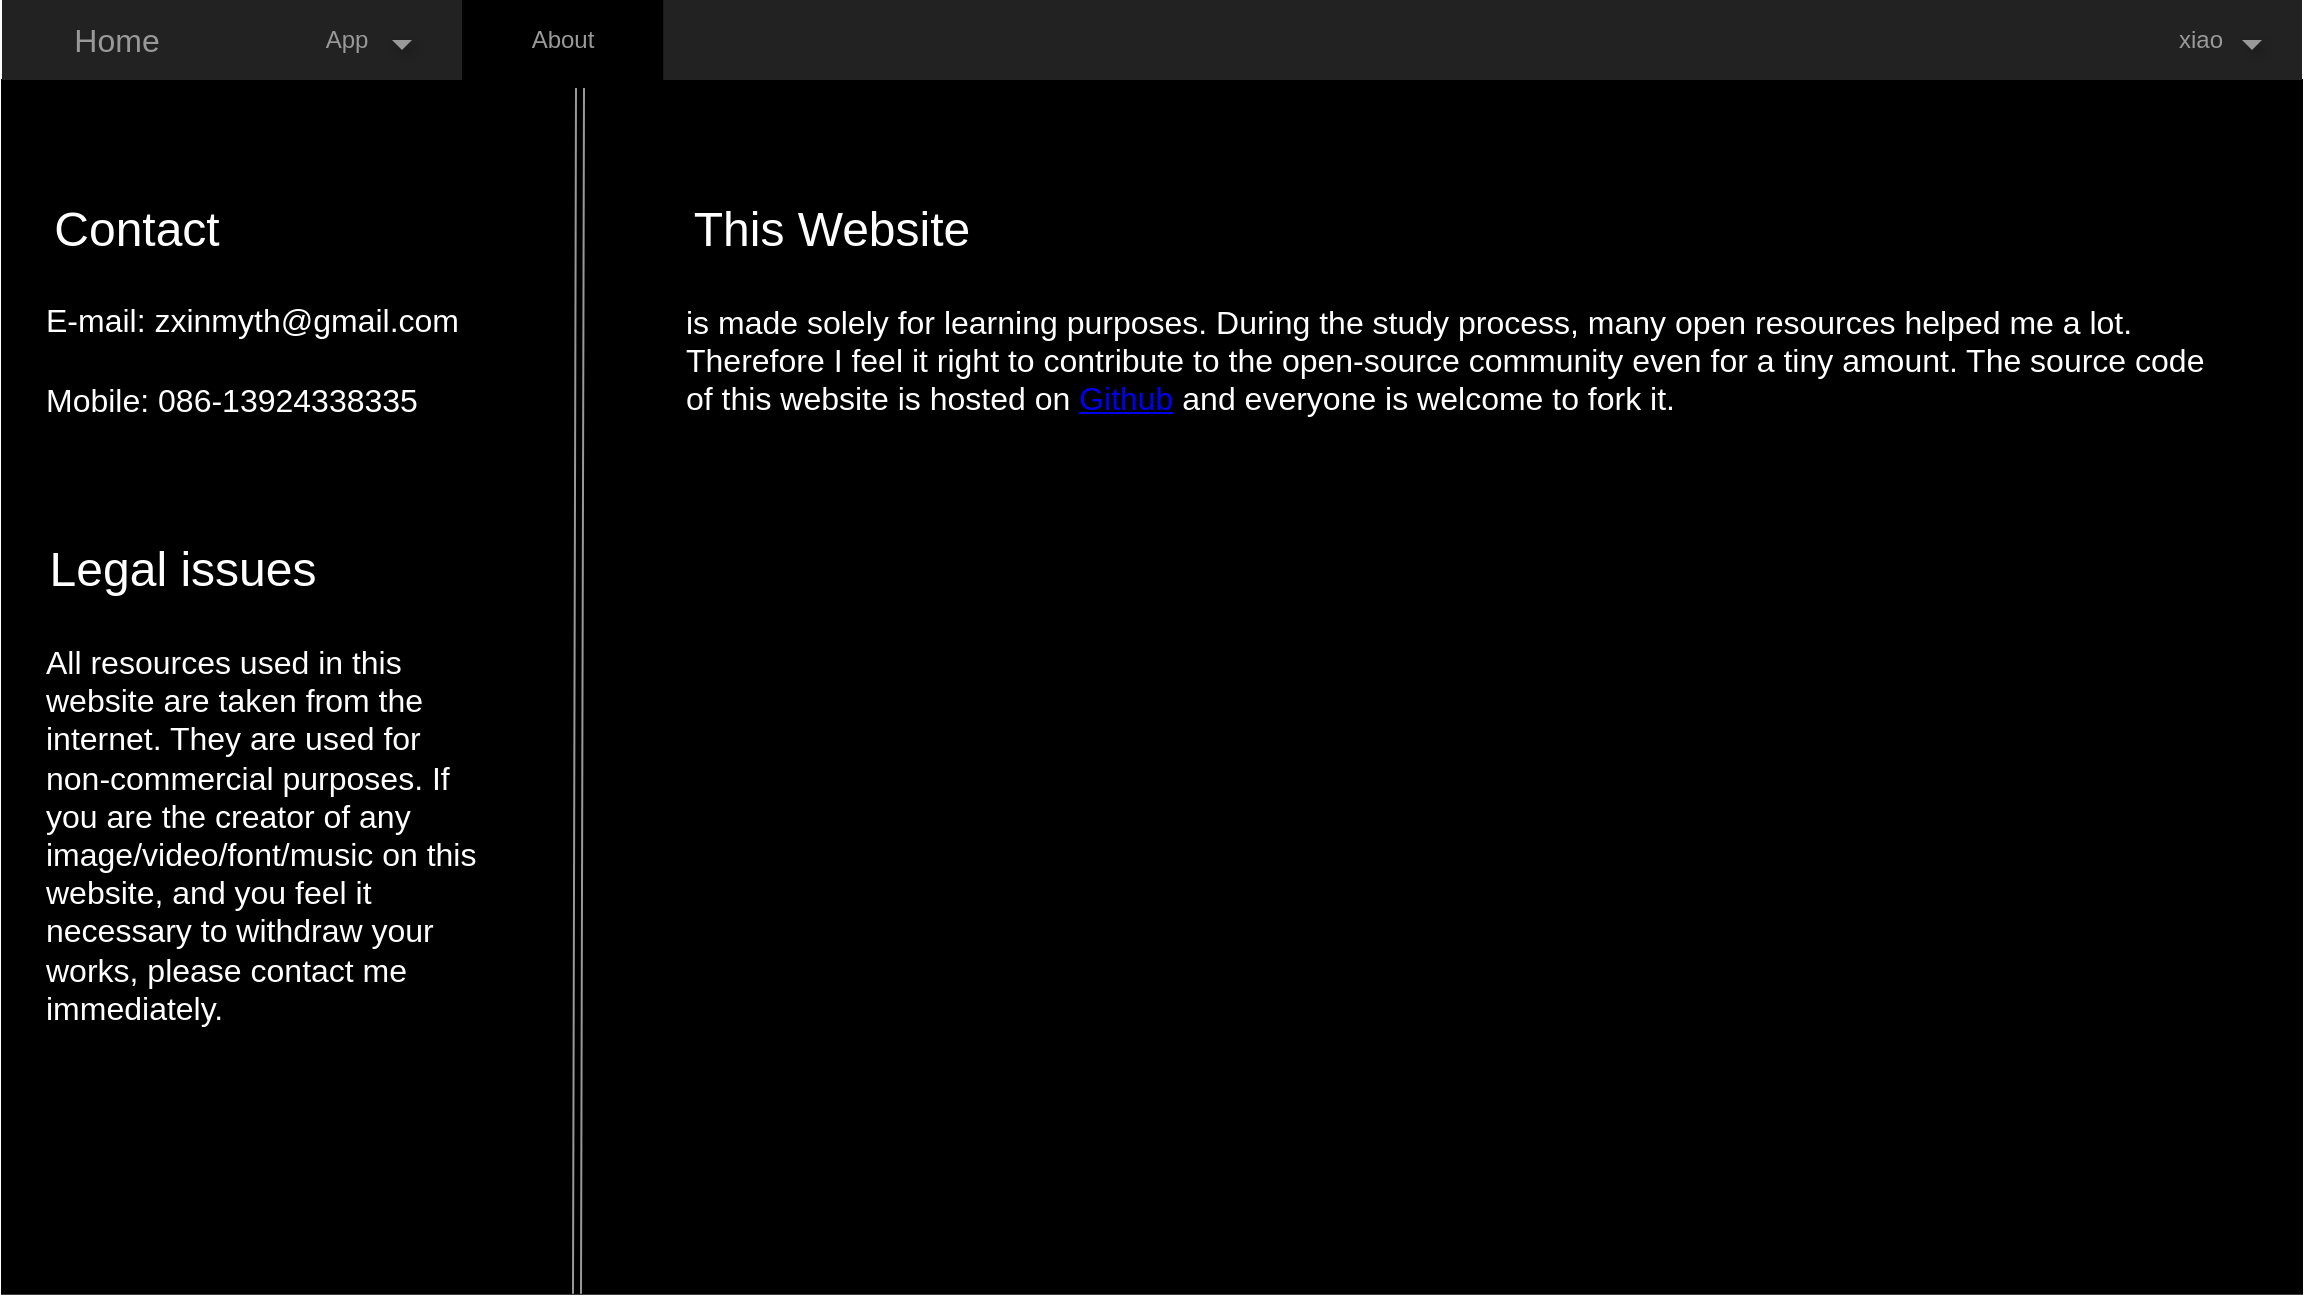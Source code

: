 <mxfile pages="1" version="11.2.1" type="device"><diagram name="Page-1" id="c9db0220-8083-56f3-ca83-edcdcd058819"><mxGraphModel dx="1422" dy="715" grid="1" gridSize="10" guides="1" tooltips="1" connect="1" arrows="1" fold="1" page="1" pageScale="1.5" pageWidth="826" pageHeight="1169" background="#ffffff" math="0" shadow="0"><root><mxCell id="0" style=";html=1;"/><mxCell id="1" style=";html=1;" parent="0"/><mxCell id="wnzABlHWpBjRqbGVxJQV-11" value="" style="rounded=0;whiteSpace=wrap;html=1;fillColor=#000000;" parent="1" vertex="1"><mxGeometry x="40" y="110" width="1150" height="606.875" as="geometry"/></mxCell><mxCell id="3d76a8aef4d5c911-1" value="" style="html=1;shadow=0;dashed=0;shape=mxgraph.bootstrap.rect;fillColor=#222222;strokeColor=none;whiteSpace=wrap;rounded=0;fontSize=12;fontColor=#000000;align=center;" parent="1" vertex="1"><mxGeometry x="40" y="70" width="1150" height="40" as="geometry"/></mxCell><mxCell id="3d76a8aef4d5c911-2" value="&lt;font style=&quot;font-size: 16px&quot;&gt;Home&lt;/font&gt;" style="html=1;shadow=0;dashed=0;fillColor=none;strokeColor=none;shape=mxgraph.bootstrap.rect;fontColor=#999999;fontSize=14;whiteSpace=wrap;" parent="3d76a8aef4d5c911-1" vertex="1"><mxGeometry width="115" height="40" as="geometry"/></mxCell><mxCell id="3d76a8aef4d5c911-7" value="App" style="html=1;shadow=0;dashed=0;fillColor=none;strokeColor=none;shape=mxgraph.bootstrap.rect;fontColor=#999999;whiteSpace=wrap;" parent="3d76a8aef4d5c911-1" vertex="1"><mxGeometry x="115" width="115" height="40" as="geometry"/></mxCell><mxCell id="3d76a8aef4d5c911-10" value="xiao" style="html=1;shadow=0;dashed=0;fillColor=none;strokeColor=none;shape=mxgraph.bootstrap.rect;fontColor=#999999;whiteSpace=wrap;" parent="3d76a8aef4d5c911-1" vertex="1"><mxGeometry x="1049.375" width="100.625" height="40" as="geometry"/></mxCell><mxCell id="wnzABlHWpBjRqbGVxJQV-8" value="About" style="html=1;shadow=0;dashed=0;fillColor=#000000;strokeColor=none;shape=mxgraph.bootstrap.rect;fontColor=#999999;whiteSpace=wrap;" parent="3d76a8aef4d5c911-1" vertex="1"><mxGeometry x="230" width="100.625" height="40" as="geometry"/></mxCell><mxCell id="wnzABlHWpBjRqbGVxJQV-9" value="" style="shape=triangle;strokeColor=none;fillColor=#999999;direction=south;rounded=0;shadow=1;fontSize=12;fontColor=#000000;align=center;html=1;" parent="3d76a8aef4d5c911-1" vertex="1"><mxGeometry x="195" y="20" width="10" height="5" as="geometry"/></mxCell><mxCell id="wnzABlHWpBjRqbGVxJQV-10" value="" style="shape=triangle;strokeColor=none;fillColor=#999999;direction=south;rounded=0;shadow=1;fontSize=12;fontColor=#000000;align=center;html=1;" parent="3d76a8aef4d5c911-1" vertex="1"><mxGeometry x="1120" y="20" width="10" height="5" as="geometry"/></mxCell><mxCell id="9HhAWcD0u6q3KS0-PrVC-1" value="Contact" style="text;html=1;strokeColor=none;fillColor=none;align=center;verticalAlign=middle;whiteSpace=wrap;rounded=0;fontColor=#FFFFFF;fontSize=24;" parent="1" vertex="1"><mxGeometry x="60" y="170" width="95" height="30" as="geometry"/></mxCell><mxCell id="9HhAWcD0u6q3KS0-PrVC-2" value="E-mail: zxinmyth@gmail.com" style="text;html=1;strokeColor=none;fillColor=none;align=left;verticalAlign=middle;rounded=0;fontColor=#FFFFFF;fontSize=16;" parent="1" vertex="1"><mxGeometry x="60" y="215" width="220" height="30" as="geometry"/></mxCell><mxCell id="9HhAWcD0u6q3KS0-PrVC-3" value="Mobile: 086-13924338335" style="text;html=1;strokeColor=none;fillColor=none;align=left;verticalAlign=middle;rounded=0;fontColor=#FFFFFF;fontSize=16;" parent="1" vertex="1"><mxGeometry x="60" y="255" width="220" height="30" as="geometry"/></mxCell><mxCell id="9HhAWcD0u6q3KS0-PrVC-5" value="Legal issues" style="text;html=1;strokeColor=none;fillColor=none;align=center;verticalAlign=middle;rounded=0;fontColor=#FFFFFF;fontSize=24;" parent="1" vertex="1"><mxGeometry x="60" y="340" width="140" height="30" as="geometry"/></mxCell><mxCell id="9HhAWcD0u6q3KS0-PrVC-6" value="All resources used in this website are taken from the internet. They are used for non-commercial purposes. If you are the creator of any image/video/font/music on this website, and you feel it necessary to withdraw your works, please contact me immediately." style="text;html=1;strokeColor=none;fillColor=none;align=left;verticalAlign=top;rounded=0;fontColor=#FFFFFF;fontSize=16;whiteSpace=wrap;" parent="1" vertex="1"><mxGeometry x="60" y="385" width="220" height="195" as="geometry"/></mxCell><mxCell id="HgKeWhAOvGDtszrQV6TW-32" value="" style="shape=link;html=1;strokeColor=#999999;exitX=0.25;exitY=1;exitDx=0;exitDy=0;" edge="1" parent="1" source="wnzABlHWpBjRqbGVxJQV-11"><mxGeometry width="50" height="50" relative="1" as="geometry"><mxPoint x="330" y="240" as="sourcePoint"/><mxPoint x="329" y="114" as="targetPoint"/></mxGeometry></mxCell><mxCell id="HgKeWhAOvGDtszrQV6TW-34" value="This Website" style="text;html=1;strokeColor=none;fillColor=none;align=center;verticalAlign=middle;whiteSpace=wrap;rounded=0;fontColor=#FFFFFF;fontSize=24;" vertex="1" parent="1"><mxGeometry x="380" y="170" width="150" height="30" as="geometry"/></mxCell><mxCell id="HgKeWhAOvGDtszrQV6TW-41" value="is made solely for learning purposes. During the study process, many open resources helped me a lot. Therefore I feel it right to contribute to the open-source community even for a tiny amount. The source code of this website is hosted on &lt;a href=&quot;https://github.com/onichandame/personalweb&quot;&gt;Github&lt;/a&gt;&amp;nbsp;and everyone is welcome to fork it." style="text;html=1;strokeColor=none;fillColor=none;align=left;verticalAlign=top;rounded=0;fontColor=#FFFFFF;fontSize=16;whiteSpace=wrap;" vertex="1" parent="1"><mxGeometry x="380" y="215" width="770" height="65" as="geometry"/></mxCell></root></mxGraphModel></diagram></mxfile>